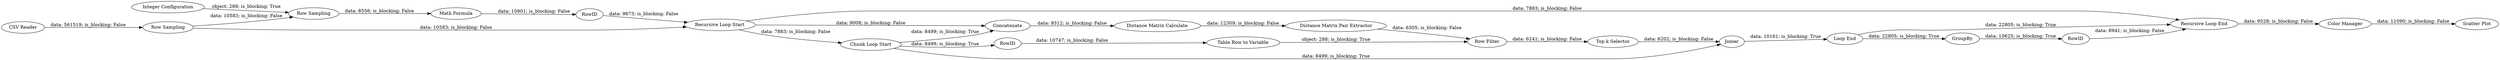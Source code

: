 digraph {
	"-383813376602018366_9" [label=Concatenate]
	"-383813376602018366_23" [label=RowID]
	"-383813376602018366_19" [label="Recursive Loop End"]
	"-383813376602018366_11" [label="Row Filter"]
	"-383813376602018366_20" [label=GroupBy]
	"-383813376602018366_13" [label="Table Row to Variable"]
	"-383813376602018366_1" [label="CSV Reader"]
	"-383813376602018366_15" [label=Joiner]
	"-383813376602018366_16" [label="Loop End"]
	"-383813376602018366_22" [label=RowID]
	"-383813376602018366_10" [label="Distance Matrix Pair Extractor"]
	"-383813376602018366_3" [label="Row Sampling"]
	"-383813376602018366_21" [label="Math Formula"]
	"-383813376602018366_2" [label="Integer Configuration"]
	"-383813376602018366_14" [label="Top k Selector"]
	"-383813376602018366_17" [label="Row Sampling"]
	"-383813376602018366_25" [label="Scatter Plot"]
	"-383813376602018366_12" [label=RowID]
	"-383813376602018366_18" [label="Recursive Loop Start"]
	"-383813376602018366_8" [label="Distance Matrix Calculate"]
	"-383813376602018366_4" [label="Chunk Loop Start"]
	"-383813376602018366_24" [label="Color Manager"]
	"-383813376602018366_13" -> "-383813376602018366_11" [label="object: 288; is_blocking: True"]
	"-383813376602018366_18" -> "-383813376602018366_19" [label="data: 7883; is_blocking: False"]
	"-383813376602018366_20" -> "-383813376602018366_23" [label="data: 10625; is_blocking: True"]
	"-383813376602018366_18" -> "-383813376602018366_4" [label="data: 7883; is_blocking: False"]
	"-383813376602018366_17" -> "-383813376602018366_18" [label="data: 10583; is_blocking: False"]
	"-383813376602018366_1" -> "-383813376602018366_17" [label="data: 561519; is_blocking: False"]
	"-383813376602018366_4" -> "-383813376602018366_9" [label="data: 8499; is_blocking: True"]
	"-383813376602018366_10" -> "-383813376602018366_11" [label="data: 6305; is_blocking: False"]
	"-383813376602018366_11" -> "-383813376602018366_14" [label="data: 6241; is_blocking: False"]
	"-383813376602018366_18" -> "-383813376602018366_9" [label="data: 9008; is_blocking: False"]
	"-383813376602018366_19" -> "-383813376602018366_24" [label="data: 9528; is_blocking: False"]
	"-383813376602018366_2" -> "-383813376602018366_3" [label="object: 288; is_blocking: True"]
	"-383813376602018366_24" -> "-383813376602018366_25" [label="data: 11090; is_blocking: False"]
	"-383813376602018366_22" -> "-383813376602018366_18" [label="data: 9673; is_blocking: False"]
	"-383813376602018366_17" -> "-383813376602018366_3" [label="data: 10583; is_blocking: False"]
	"-383813376602018366_4" -> "-383813376602018366_15" [label="data: 8499; is_blocking: True"]
	"-383813376602018366_21" -> "-383813376602018366_22" [label="data: 10901; is_blocking: False"]
	"-383813376602018366_14" -> "-383813376602018366_15" [label="data: 6202; is_blocking: False"]
	"-383813376602018366_15" -> "-383813376602018366_16" [label="data: 10161; is_blocking: True"]
	"-383813376602018366_8" -> "-383813376602018366_10" [label="data: 12309; is_blocking: False"]
	"-383813376602018366_23" -> "-383813376602018366_19" [label="data: 8941; is_blocking: False"]
	"-383813376602018366_12" -> "-383813376602018366_13" [label="data: 10747; is_blocking: False"]
	"-383813376602018366_9" -> "-383813376602018366_8" [label="data: 9312; is_blocking: False"]
	"-383813376602018366_16" -> "-383813376602018366_20" [label="data: 22805; is_blocking: True"]
	"-383813376602018366_16" -> "-383813376602018366_19" [label="data: 22805; is_blocking: True"]
	"-383813376602018366_4" -> "-383813376602018366_12" [label="data: 8499; is_blocking: True"]
	"-383813376602018366_3" -> "-383813376602018366_21" [label="data: 8556; is_blocking: False"]
	rankdir=LR
}
